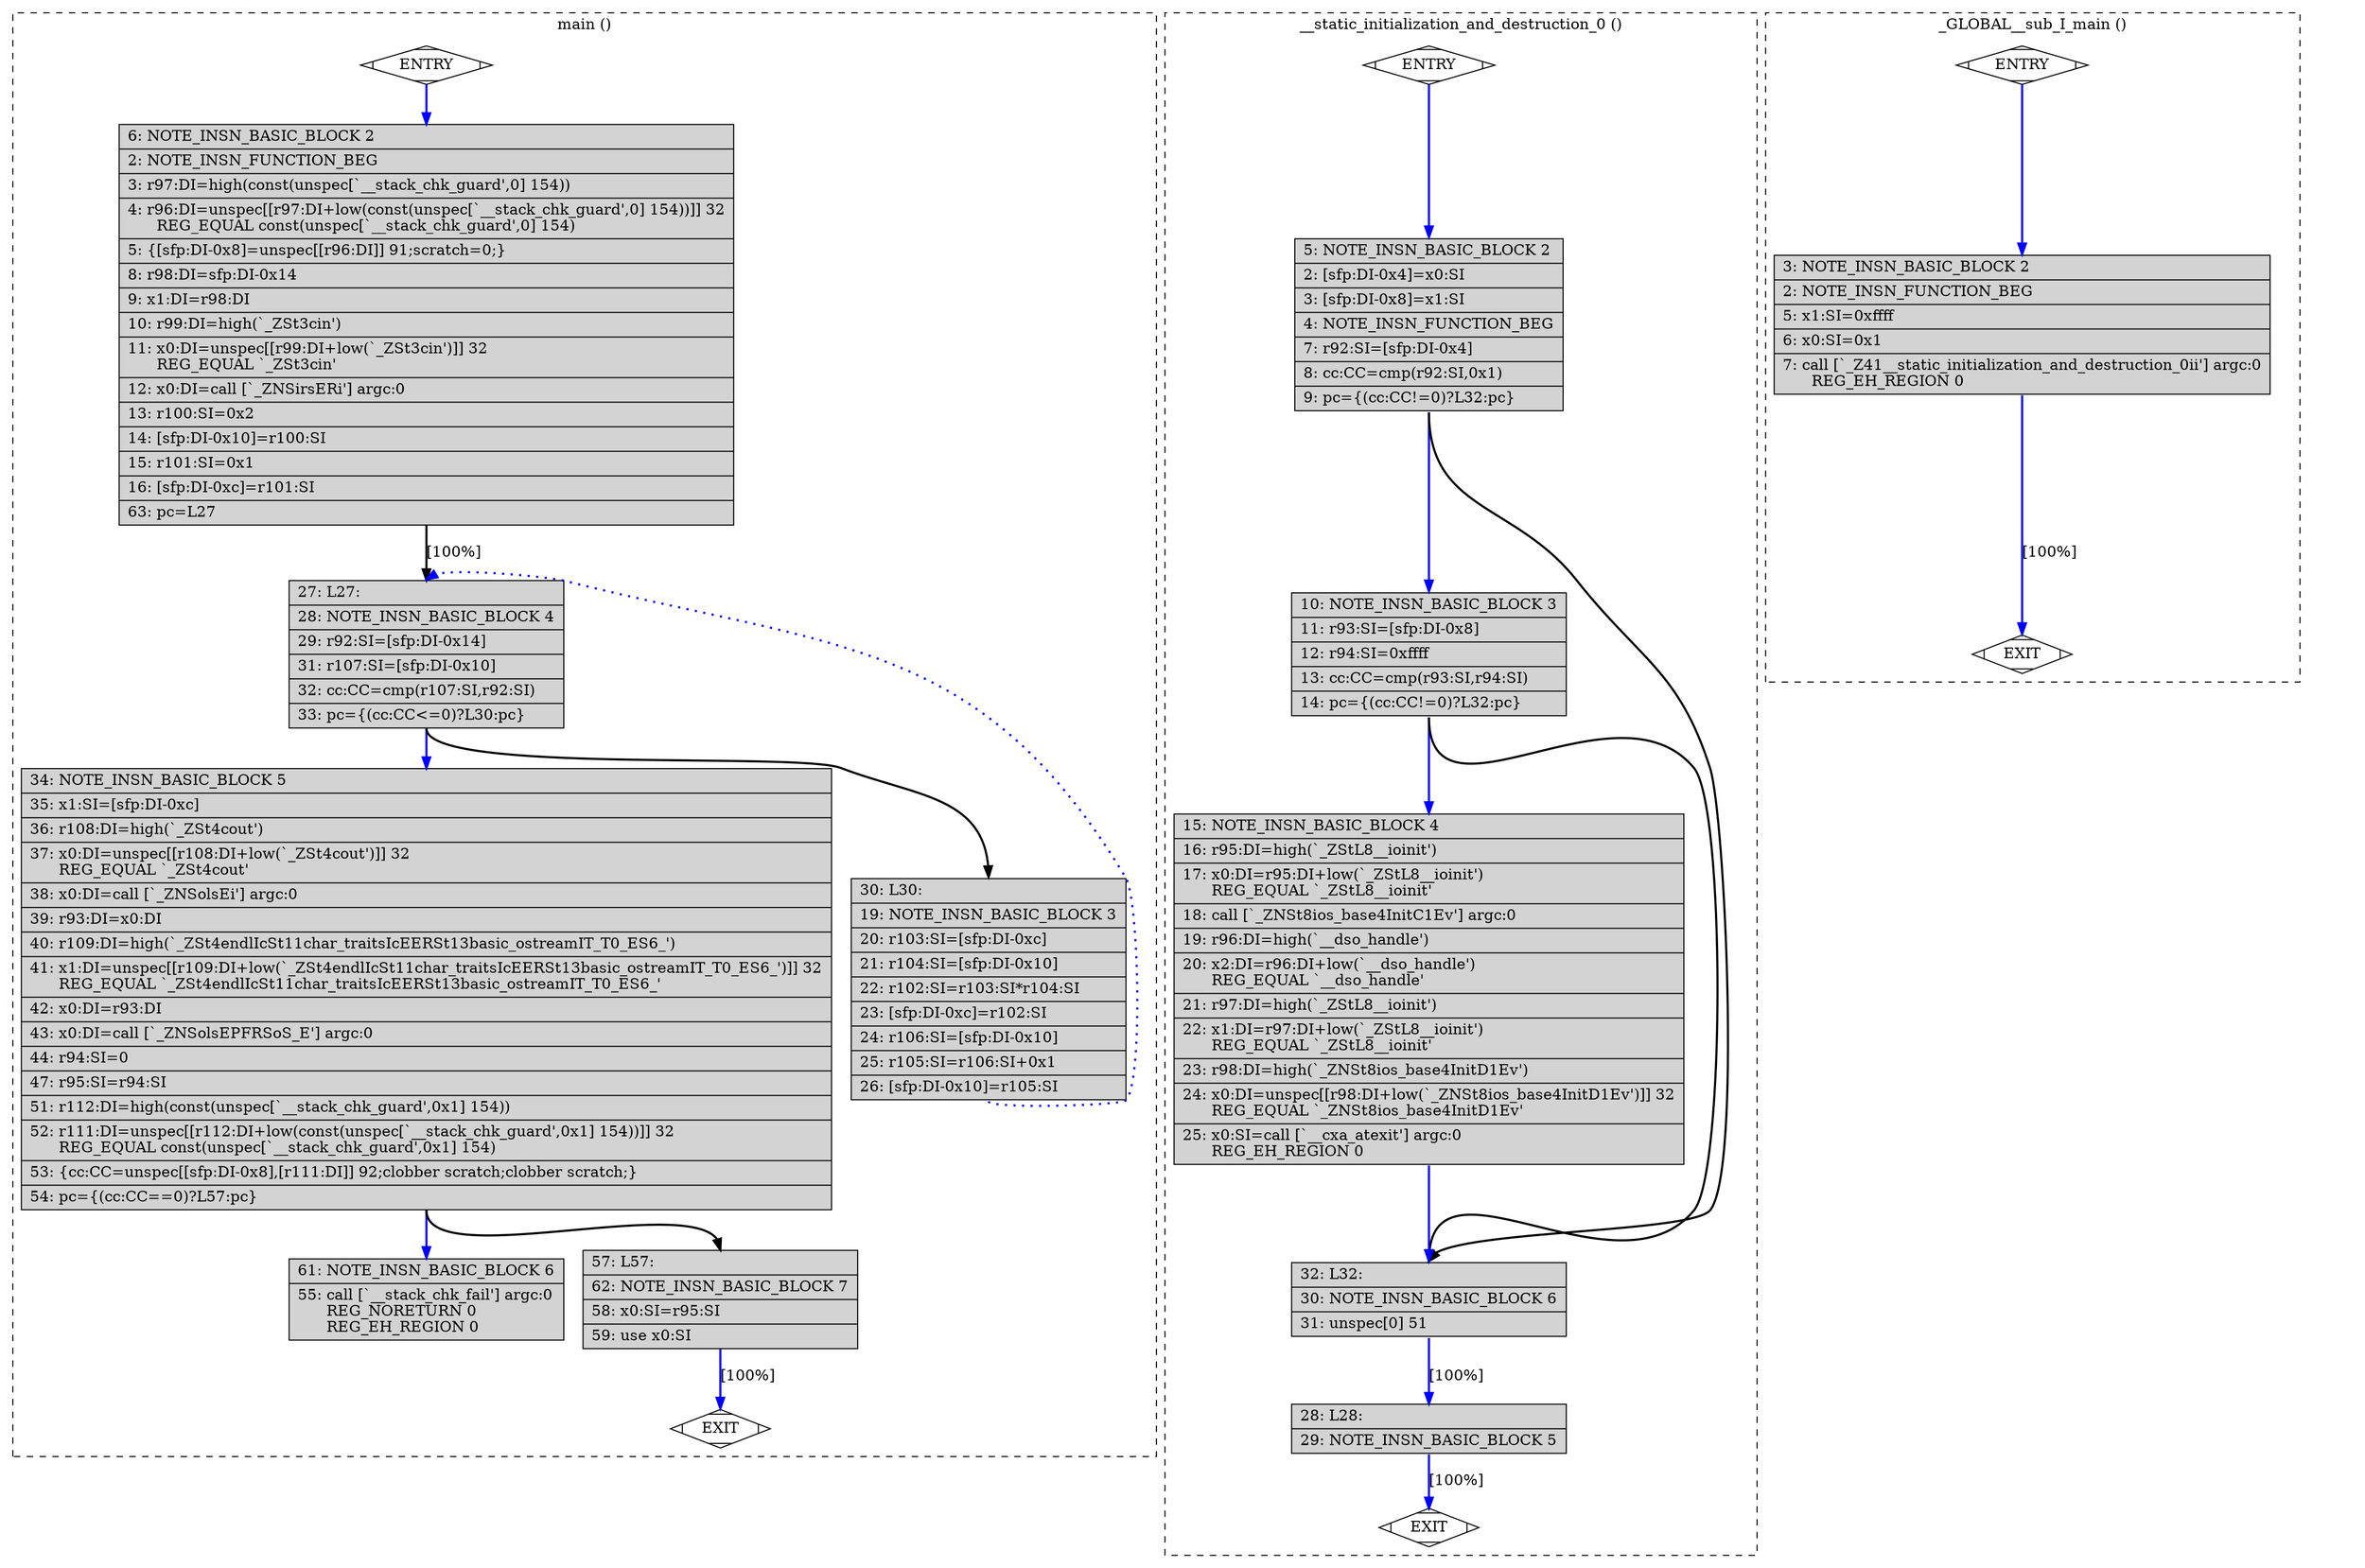 digraph "a-mul.cpp.284r.dfinit" {
overlap=false;
subgraph "cluster_main" {
	style="dashed";
	color="black";
	label="main ()";
	fn_1729_basic_block_0 [shape=Mdiamond,style=filled,fillcolor=white,label="ENTRY"];

	fn_1729_basic_block_2 [shape=record,style=filled,fillcolor=lightgrey,label="{\ \ \ \ 6:\ NOTE_INSN_BASIC_BLOCK\ 2\l\
|\ \ \ \ 2:\ NOTE_INSN_FUNCTION_BEG\l\
|\ \ \ \ 3:\ r97:DI=high(const(unspec[`__stack_chk_guard',0]\ 154))\l\
|\ \ \ \ 4:\ r96:DI=unspec[[r97:DI+low(const(unspec[`__stack_chk_guard',0]\ 154))]]\ 32\l\
\ \ \ \ \ \ REG_EQUAL\ const(unspec[`__stack_chk_guard',0]\ 154)\l\
|\ \ \ \ 5:\ \{[sfp:DI-0x8]=unspec[[r96:DI]]\ 91;scratch=0;\}\l\
|\ \ \ \ 8:\ r98:DI=sfp:DI-0x14\l\
|\ \ \ \ 9:\ x1:DI=r98:DI\l\
|\ \ \ 10:\ r99:DI=high(`_ZSt3cin')\l\
|\ \ \ 11:\ x0:DI=unspec[[r99:DI+low(`_ZSt3cin')]]\ 32\l\
\ \ \ \ \ \ REG_EQUAL\ `_ZSt3cin'\l\
|\ \ \ 12:\ x0:DI=call\ [`_ZNSirsERi']\ argc:0\l\
|\ \ \ 13:\ r100:SI=0x2\l\
|\ \ \ 14:\ [sfp:DI-0x10]=r100:SI\l\
|\ \ \ 15:\ r101:SI=0x1\l\
|\ \ \ 16:\ [sfp:DI-0xc]=r101:SI\l\
|\ \ \ 63:\ pc=L27\l\
}"];

	fn_1729_basic_block_4 [shape=record,style=filled,fillcolor=lightgrey,label="{\ \ \ 27:\ L27:\l\
|\ \ \ 28:\ NOTE_INSN_BASIC_BLOCK\ 4\l\
|\ \ \ 29:\ r92:SI=[sfp:DI-0x14]\l\
|\ \ \ 31:\ r107:SI=[sfp:DI-0x10]\l\
|\ \ \ 32:\ cc:CC=cmp(r107:SI,r92:SI)\l\
|\ \ \ 33:\ pc=\{(cc:CC\<=0)?L30:pc\}\l\
}"];

	fn_1729_basic_block_5 [shape=record,style=filled,fillcolor=lightgrey,label="{\ \ \ 34:\ NOTE_INSN_BASIC_BLOCK\ 5\l\
|\ \ \ 35:\ x1:SI=[sfp:DI-0xc]\l\
|\ \ \ 36:\ r108:DI=high(`_ZSt4cout')\l\
|\ \ \ 37:\ x0:DI=unspec[[r108:DI+low(`_ZSt4cout')]]\ 32\l\
\ \ \ \ \ \ REG_EQUAL\ `_ZSt4cout'\l\
|\ \ \ 38:\ x0:DI=call\ [`_ZNSolsEi']\ argc:0\l\
|\ \ \ 39:\ r93:DI=x0:DI\l\
|\ \ \ 40:\ r109:DI=high(`_ZSt4endlIcSt11char_traitsIcEERSt13basic_ostreamIT_T0_ES6_')\l\
|\ \ \ 41:\ x1:DI=unspec[[r109:DI+low(`_ZSt4endlIcSt11char_traitsIcEERSt13basic_ostreamIT_T0_ES6_')]]\ 32\l\
\ \ \ \ \ \ REG_EQUAL\ `_ZSt4endlIcSt11char_traitsIcEERSt13basic_ostreamIT_T0_ES6_'\l\
|\ \ \ 42:\ x0:DI=r93:DI\l\
|\ \ \ 43:\ x0:DI=call\ [`_ZNSolsEPFRSoS_E']\ argc:0\l\
|\ \ \ 44:\ r94:SI=0\l\
|\ \ \ 47:\ r95:SI=r94:SI\l\
|\ \ \ 51:\ r112:DI=high(const(unspec[`__stack_chk_guard',0x1]\ 154))\l\
|\ \ \ 52:\ r111:DI=unspec[[r112:DI+low(const(unspec[`__stack_chk_guard',0x1]\ 154))]]\ 32\l\
\ \ \ \ \ \ REG_EQUAL\ const(unspec[`__stack_chk_guard',0x1]\ 154)\l\
|\ \ \ 53:\ \{cc:CC=unspec[[sfp:DI-0x8],[r111:DI]]\ 92;clobber\ scratch;clobber\ scratch;\}\l\
|\ \ \ 54:\ pc=\{(cc:CC==0)?L57:pc\}\l\
}"];

	fn_1729_basic_block_6 [shape=record,style=filled,fillcolor=lightgrey,label="{\ \ \ 61:\ NOTE_INSN_BASIC_BLOCK\ 6\l\
|\ \ \ 55:\ call\ [`__stack_chk_fail']\ argc:0\l\
\ \ \ \ \ \ REG_NORETURN\ 0\l\
\ \ \ \ \ \ REG_EH_REGION\ 0\l\
}"];

	fn_1729_basic_block_7 [shape=record,style=filled,fillcolor=lightgrey,label="{\ \ \ 57:\ L57:\l\
|\ \ \ 62:\ NOTE_INSN_BASIC_BLOCK\ 7\l\
|\ \ \ 58:\ x0:SI=r95:SI\l\
|\ \ \ 59:\ use\ x0:SI\l\
}"];

	fn_1729_basic_block_3 [shape=record,style=filled,fillcolor=lightgrey,label="{\ \ \ 30:\ L30:\l\
|\ \ \ 19:\ NOTE_INSN_BASIC_BLOCK\ 3\l\
|\ \ \ 20:\ r103:SI=[sfp:DI-0xc]\l\
|\ \ \ 21:\ r104:SI=[sfp:DI-0x10]\l\
|\ \ \ 22:\ r102:SI=r103:SI*r104:SI\l\
|\ \ \ 23:\ [sfp:DI-0xc]=r102:SI\l\
|\ \ \ 24:\ r106:SI=[sfp:DI-0x10]\l\
|\ \ \ 25:\ r105:SI=r106:SI+0x1\l\
|\ \ \ 26:\ [sfp:DI-0x10]=r105:SI\l\
}"];

	fn_1729_basic_block_1 [shape=Mdiamond,style=filled,fillcolor=white,label="EXIT"];

	fn_1729_basic_block_0:s -> fn_1729_basic_block_2:n [style="solid,bold",color=blue,weight=100,constraint=true];
	fn_1729_basic_block_2:s -> fn_1729_basic_block_4:n [style="solid,bold",color=black,weight=10,constraint=true,label="[100%]"];
	fn_1729_basic_block_3:s -> fn_1729_basic_block_4:n [style="dotted,bold",color=blue,weight=10,constraint=false];
	fn_1729_basic_block_4:s -> fn_1729_basic_block_3:n [style="solid,bold",color=black,weight=10,constraint=true];
	fn_1729_basic_block_4:s -> fn_1729_basic_block_5:n [style="solid,bold",color=blue,weight=100,constraint=true];
	fn_1729_basic_block_5:s -> fn_1729_basic_block_7:n [style="solid,bold",color=black,weight=10,constraint=true];
	fn_1729_basic_block_5:s -> fn_1729_basic_block_6:n [style="solid,bold",color=blue,weight=100,constraint=true];
	fn_1729_basic_block_7:s -> fn_1729_basic_block_1:n [style="solid,bold",color=blue,weight=100,constraint=true,label="[100%]"];
	fn_1729_basic_block_0:s -> fn_1729_basic_block_1:n [style="invis",constraint=true];
}
subgraph "cluster___static_initialization_and_destruction_0" {
	style="dashed";
	color="black";
	label="__static_initialization_and_destruction_0 ()";
	fn_2229_basic_block_0 [shape=Mdiamond,style=filled,fillcolor=white,label="ENTRY"];

	fn_2229_basic_block_2 [shape=record,style=filled,fillcolor=lightgrey,label="{\ \ \ \ 5:\ NOTE_INSN_BASIC_BLOCK\ 2\l\
|\ \ \ \ 2:\ [sfp:DI-0x4]=x0:SI\l\
|\ \ \ \ 3:\ [sfp:DI-0x8]=x1:SI\l\
|\ \ \ \ 4:\ NOTE_INSN_FUNCTION_BEG\l\
|\ \ \ \ 7:\ r92:SI=[sfp:DI-0x4]\l\
|\ \ \ \ 8:\ cc:CC=cmp(r92:SI,0x1)\l\
|\ \ \ \ 9:\ pc=\{(cc:CC!=0)?L32:pc\}\l\
}"];

	fn_2229_basic_block_3 [shape=record,style=filled,fillcolor=lightgrey,label="{\ \ \ 10:\ NOTE_INSN_BASIC_BLOCK\ 3\l\
|\ \ \ 11:\ r93:SI=[sfp:DI-0x8]\l\
|\ \ \ 12:\ r94:SI=0xffff\l\
|\ \ \ 13:\ cc:CC=cmp(r93:SI,r94:SI)\l\
|\ \ \ 14:\ pc=\{(cc:CC!=0)?L32:pc\}\l\
}"];

	fn_2229_basic_block_4 [shape=record,style=filled,fillcolor=lightgrey,label="{\ \ \ 15:\ NOTE_INSN_BASIC_BLOCK\ 4\l\
|\ \ \ 16:\ r95:DI=high(`_ZStL8__ioinit')\l\
|\ \ \ 17:\ x0:DI=r95:DI+low(`_ZStL8__ioinit')\l\
\ \ \ \ \ \ REG_EQUAL\ `_ZStL8__ioinit'\l\
|\ \ \ 18:\ call\ [`_ZNSt8ios_base4InitC1Ev']\ argc:0\l\
|\ \ \ 19:\ r96:DI=high(`__dso_handle')\l\
|\ \ \ 20:\ x2:DI=r96:DI+low(`__dso_handle')\l\
\ \ \ \ \ \ REG_EQUAL\ `__dso_handle'\l\
|\ \ \ 21:\ r97:DI=high(`_ZStL8__ioinit')\l\
|\ \ \ 22:\ x1:DI=r97:DI+low(`_ZStL8__ioinit')\l\
\ \ \ \ \ \ REG_EQUAL\ `_ZStL8__ioinit'\l\
|\ \ \ 23:\ r98:DI=high(`_ZNSt8ios_base4InitD1Ev')\l\
|\ \ \ 24:\ x0:DI=unspec[[r98:DI+low(`_ZNSt8ios_base4InitD1Ev')]]\ 32\l\
\ \ \ \ \ \ REG_EQUAL\ `_ZNSt8ios_base4InitD1Ev'\l\
|\ \ \ 25:\ x0:SI=call\ [`__cxa_atexit']\ argc:0\l\
\ \ \ \ \ \ REG_EH_REGION\ 0\l\
}"];

	fn_2229_basic_block_6 [shape=record,style=filled,fillcolor=lightgrey,label="{\ \ \ 32:\ L32:\l\
|\ \ \ 30:\ NOTE_INSN_BASIC_BLOCK\ 6\l\
|\ \ \ 31:\ unspec[0]\ 51\l\
}"];

	fn_2229_basic_block_5 [shape=record,style=filled,fillcolor=lightgrey,label="{\ \ \ 28:\ L28:\l\
|\ \ \ 29:\ NOTE_INSN_BASIC_BLOCK\ 5\l\
}"];

	fn_2229_basic_block_1 [shape=Mdiamond,style=filled,fillcolor=white,label="EXIT"];

	fn_2229_basic_block_0:s -> fn_2229_basic_block_2:n [style="solid,bold",color=blue,weight=100,constraint=true];
	fn_2229_basic_block_2:s -> fn_2229_basic_block_3:n [style="solid,bold",color=blue,weight=100,constraint=true];
	fn_2229_basic_block_2:s -> fn_2229_basic_block_6:n [style="solid,bold",color=black,weight=10,constraint=true];
	fn_2229_basic_block_3:s -> fn_2229_basic_block_4:n [style="solid,bold",color=blue,weight=100,constraint=true];
	fn_2229_basic_block_3:s -> fn_2229_basic_block_6:n [style="solid,bold",color=black,weight=10,constraint=true];
	fn_2229_basic_block_4:s -> fn_2229_basic_block_6:n [style="solid,bold",color=blue,weight=100,constraint=true];
	fn_2229_basic_block_6:s -> fn_2229_basic_block_5:n [style="solid,bold",color=blue,weight=100,constraint=true,label="[100%]"];
	fn_2229_basic_block_5:s -> fn_2229_basic_block_1:n [style="solid,bold",color=blue,weight=100,constraint=true,label="[100%]"];
	fn_2229_basic_block_0:s -> fn_2229_basic_block_1:n [style="invis",constraint=true];
}
subgraph "cluster__GLOBAL__sub_I_main" {
	style="dashed";
	color="black";
	label="_GLOBAL__sub_I_main ()";
	fn_2230_basic_block_0 [shape=Mdiamond,style=filled,fillcolor=white,label="ENTRY"];

	fn_2230_basic_block_2 [shape=record,style=filled,fillcolor=lightgrey,label="{\ \ \ \ 3:\ NOTE_INSN_BASIC_BLOCK\ 2\l\
|\ \ \ \ 2:\ NOTE_INSN_FUNCTION_BEG\l\
|\ \ \ \ 5:\ x1:SI=0xffff\l\
|\ \ \ \ 6:\ x0:SI=0x1\l\
|\ \ \ \ 7:\ call\ [`_Z41__static_initialization_and_destruction_0ii']\ argc:0\l\
\ \ \ \ \ \ REG_EH_REGION\ 0\l\
}"];

	fn_2230_basic_block_1 [shape=Mdiamond,style=filled,fillcolor=white,label="EXIT"];

	fn_2230_basic_block_0:s -> fn_2230_basic_block_2:n [style="solid,bold",color=blue,weight=100,constraint=true];
	fn_2230_basic_block_2:s -> fn_2230_basic_block_1:n [style="solid,bold",color=blue,weight=100,constraint=true,label="[100%]"];
	fn_2230_basic_block_0:s -> fn_2230_basic_block_1:n [style="invis",constraint=true];
}
}
